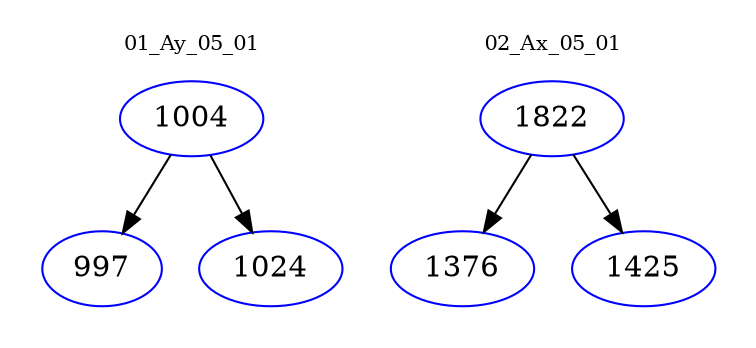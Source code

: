 digraph{
subgraph cluster_0 {
color = white
label = "01_Ay_05_01";
fontsize=10;
T0_1004 [label="1004", color="blue"]
T0_1004 -> T0_997 [color="black"]
T0_997 [label="997", color="blue"]
T0_1004 -> T0_1024 [color="black"]
T0_1024 [label="1024", color="blue"]
}
subgraph cluster_1 {
color = white
label = "02_Ax_05_01";
fontsize=10;
T1_1822 [label="1822", color="blue"]
T1_1822 -> T1_1376 [color="black"]
T1_1376 [label="1376", color="blue"]
T1_1822 -> T1_1425 [color="black"]
T1_1425 [label="1425", color="blue"]
}
}

